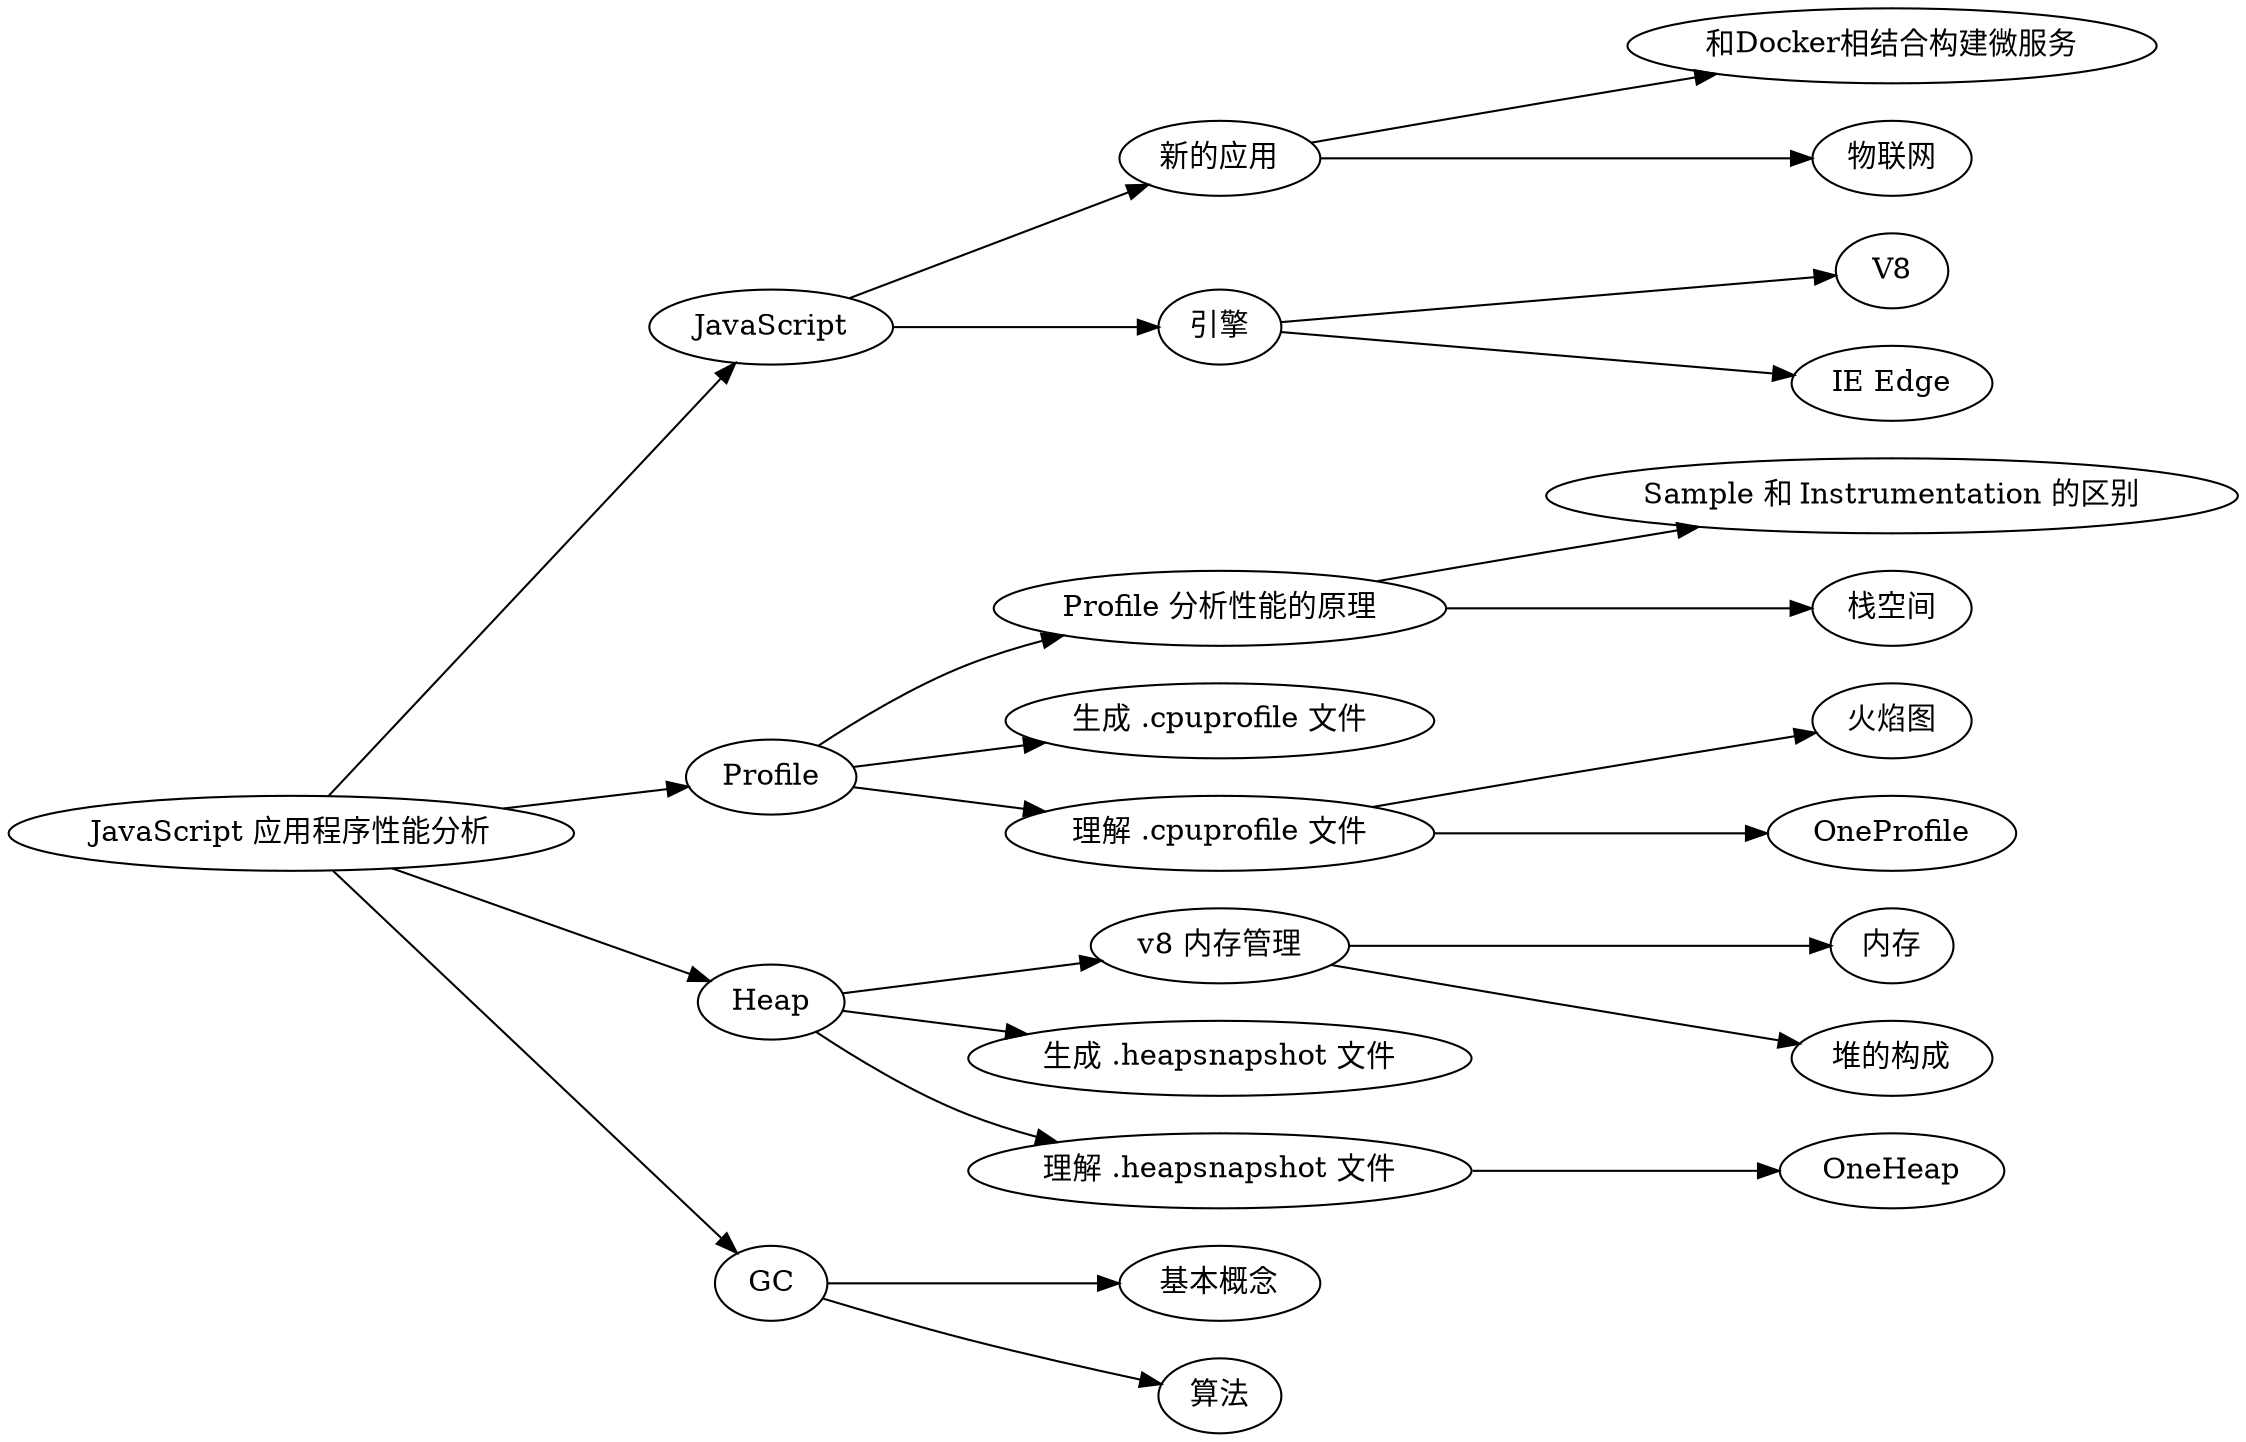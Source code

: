 digraph{
	rankdir=LR

	"JavaScript 应用程序性能分析"->"JavaScript","Profile","Heap","GC"
  	"JavaScript"->"新的应用","引擎"
	  "新的应用"->"和Docker相结合构建微服务","物联网"
	  "引擎"->"V8","IE Edge"

	"Profile"->"Profile 分析性能的原理"->"Sample 和 Instrumentation 的区别","栈空间"
	"Profile"->"生成 .cpuprofile 文件"
	"Profile"->"理解 .cpuprofile 文件"->"火焰图","OneProfile"

	"Heap"   ->"v8 内存管理" ->"内存","堆的构成"
	"Heap"   ->"生成 .heapsnapshot 文件"
	"Heap"   ->"理解 .heapsnapshot 文件"->"OneHeap"

	"GC"     ->"基本概念","算法"
}